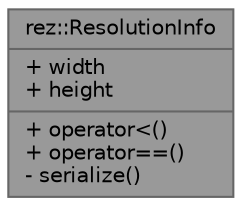 digraph "rez::ResolutionInfo"
{
 // LATEX_PDF_SIZE
  bgcolor="transparent";
  edge [fontname=Helvetica,fontsize=10,labelfontname=Helvetica,labelfontsize=10];
  node [fontname=Helvetica,fontsize=10,shape=box,height=0.2,width=0.4];
  Node1 [shape=record,label="{rez::ResolutionInfo\n|+ width\l+ height\l|+ operator\<()\l+ operator==()\l- serialize()\l}",height=0.2,width=0.4,color="gray40", fillcolor="grey60", style="filled", fontcolor="black",tooltip=" "];
}
